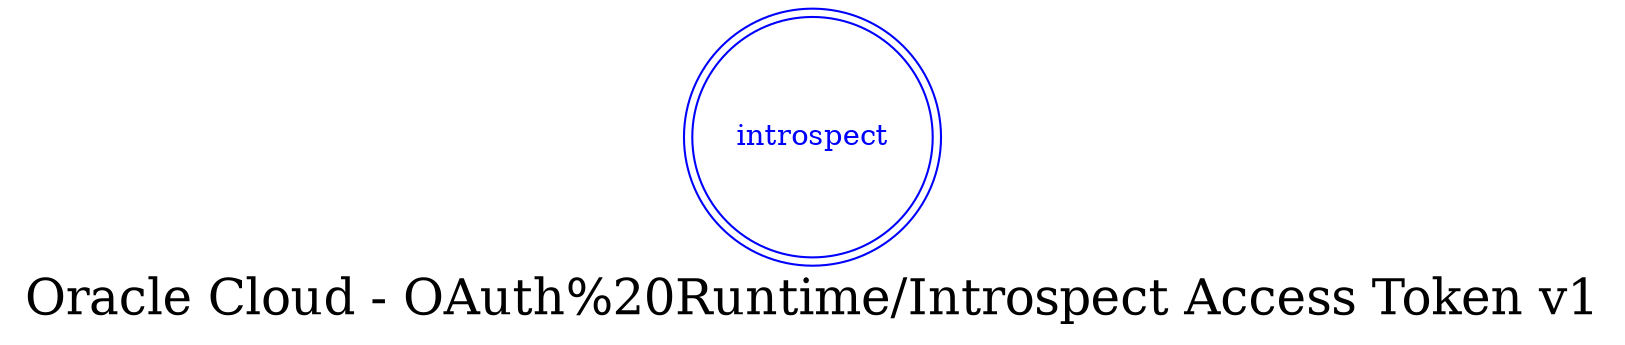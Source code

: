 digraph LexiconGraph {
graph[label="Oracle Cloud - OAuth%20Runtime/Introspect Access Token v1", fontsize=24]
splines=true
"introspect" [color=blue, fontcolor=blue, shape=doublecircle]
}
